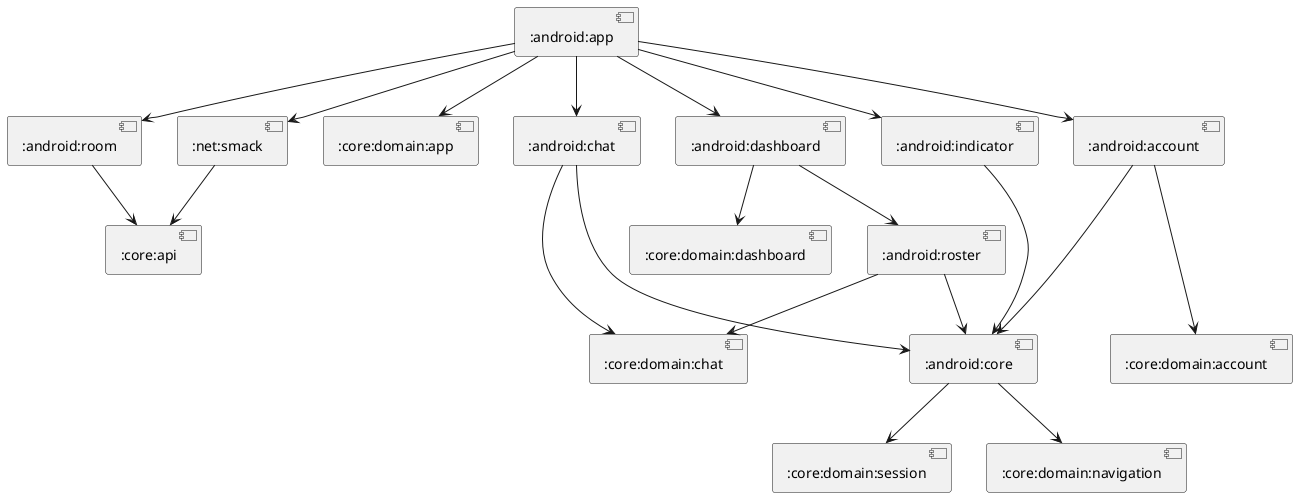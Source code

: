 @startuml

[:net:smack] --> [:core:api]

[:android:app] --> [:core:domain:app]
[:android:app] --> [:net:smack]
[:android:app] --> [:android:room]
[:android:app] --> [:android:dashboard]
[:android:app] --> [:android:chat]
[:android:app] --> [:android:account]
[:android:app] --> [:android:indicator]

[:android:account] --> [:android:core]
[:android:account] ---> [:core:domain:account]

[:android:chat] ---> [:android:core]
[:android:chat] --> [:core:domain:chat]

[:android:dashboard] --> [:android:roster]
[:android:dashboard] --> [:core:domain:dashboard]

[:android:roster] --> [:android:core]
[:android:roster] --> [:core:domain:chat]

[:android:indicator] ---> [:android:core]

[:android:core] --> [:core:domain:session]
[:android:core] --> [:core:domain:navigation]

[:android:room] --> [:core:api]



@enduml
